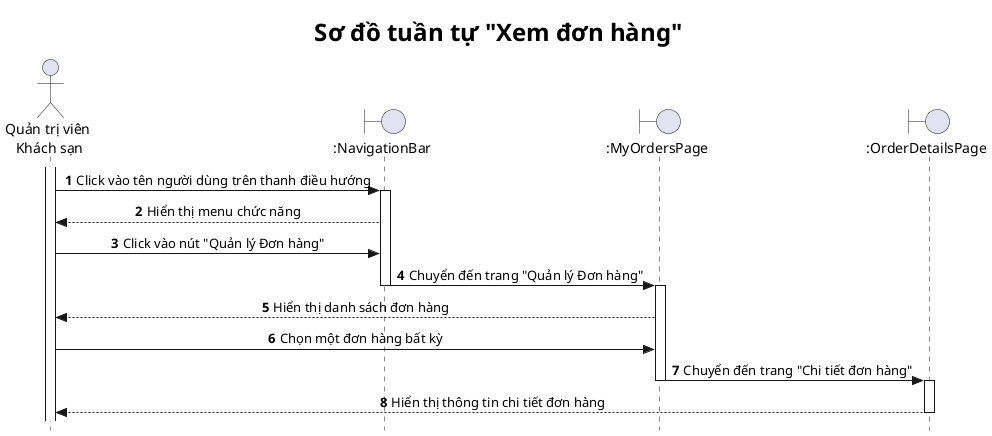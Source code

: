 @startuml

title <size: 24> Sơ đồ tuần tự "Xem đơn hàng" </size>

skinparam style strictuml
skinparam SequenceMessageAlignment center

autonumber

actor "Quản trị viên\n Khách sạn" as A
boundary ":NavigationBar" as NB  
boundary ":MyOrdersPage" as MOP 
boundary ":OrderDetailsPage" as ODP

activate A
A -> NB: Click vào tên người dùng trên thanh điều hướng
activate NB
NB --> A: Hiển thị menu chức năng
A -> NB: Click vào nút "Quản lý Đơn hàng"
NB -> MOP: Chuyển đến trang "Quản lý Đơn hàng"
deactivate NB
activate MOP
MOP --> A: Hiển thị danh sách đơn hàng
A -> MOP: Chọn một đơn hàng bất kỳ
MOP -> ODP: Chuyển đến trang "Chi tiết đơn hàng"
deactivate MOP
activate ODP
ODP --> A: Hiển thị thông tin chi tiết đơn hàng
deactivate ODP

@enduml